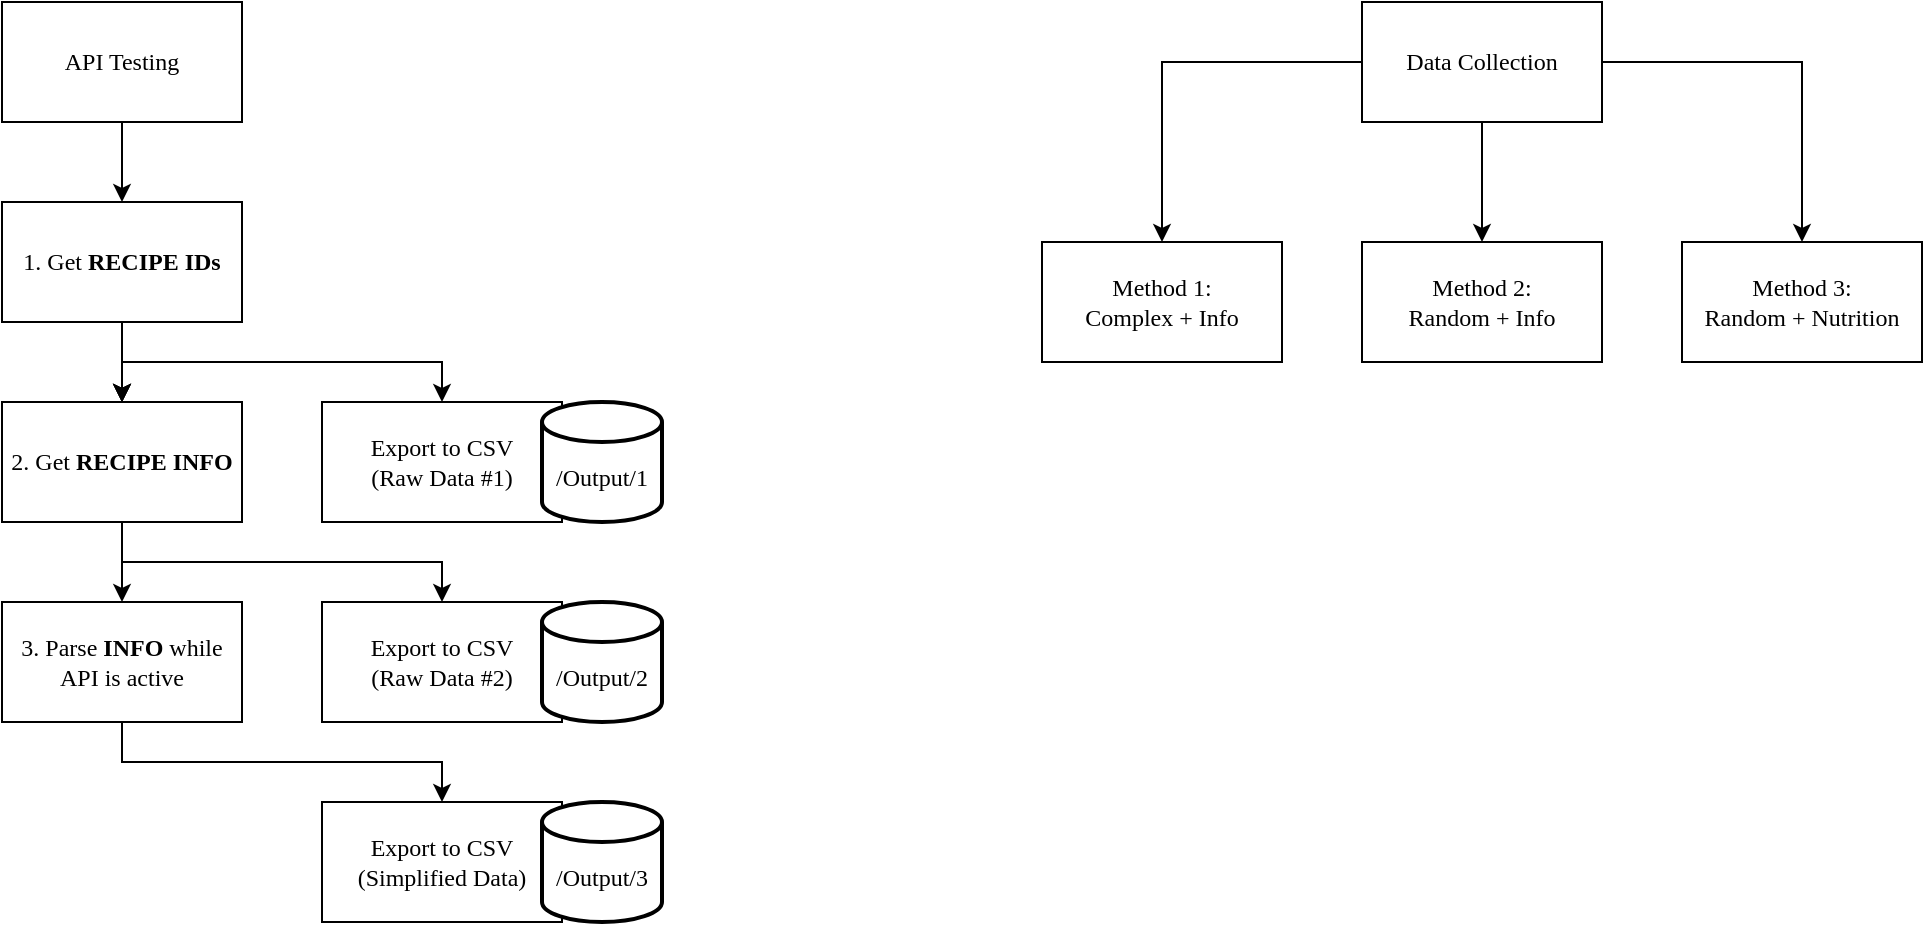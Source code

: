 <mxfile version="21.6.8" type="device">
  <diagram name="Page-1" id="gVSUHlGTG-4Eg5-McVc7">
    <mxGraphModel dx="-427" dy="1214" grid="1" gridSize="10" guides="1" tooltips="1" connect="1" arrows="1" fold="1" page="1" pageScale="1" pageWidth="1169" pageHeight="827" math="0" shadow="0">
      <root>
        <mxCell id="0" />
        <mxCell id="1" parent="0" />
        <mxCell id="N8zH-SGiHMXlSYolH_b--1" value="" style="edgeStyle=orthogonalEdgeStyle;rounded=0;orthogonalLoop=1;jettySize=auto;html=1;fontFamily=Trebuchet MS;" edge="1" parent="1" source="N8zH-SGiHMXlSYolH_b--2" target="N8zH-SGiHMXlSYolH_b--7">
          <mxGeometry relative="1" as="geometry" />
        </mxCell>
        <mxCell id="N8zH-SGiHMXlSYolH_b--2" value="API Testing" style="whiteSpace=wrap;html=1;fontFamily=Trebuchet MS;" vertex="1" parent="1">
          <mxGeometry x="1200" y="80" width="120" height="60" as="geometry" />
        </mxCell>
        <mxCell id="N8zH-SGiHMXlSYolH_b--3" value="" style="edgeStyle=orthogonalEdgeStyle;rounded=0;orthogonalLoop=1;jettySize=auto;html=1;fontFamily=Trebuchet MS;" edge="1" parent="1" source="N8zH-SGiHMXlSYolH_b--7" target="N8zH-SGiHMXlSYolH_b--10">
          <mxGeometry relative="1" as="geometry" />
        </mxCell>
        <mxCell id="N8zH-SGiHMXlSYolH_b--4" value="" style="edgeStyle=orthogonalEdgeStyle;rounded=0;orthogonalLoop=1;jettySize=auto;html=1;fontFamily=Trebuchet MS;" edge="1" parent="1" source="N8zH-SGiHMXlSYolH_b--7" target="N8zH-SGiHMXlSYolH_b--10">
          <mxGeometry relative="1" as="geometry" />
        </mxCell>
        <mxCell id="N8zH-SGiHMXlSYolH_b--5" value="" style="edgeStyle=orthogonalEdgeStyle;rounded=0;orthogonalLoop=1;jettySize=auto;html=1;fontFamily=Trebuchet MS;" edge="1" parent="1" source="N8zH-SGiHMXlSYolH_b--7" target="N8zH-SGiHMXlSYolH_b--10">
          <mxGeometry relative="1" as="geometry" />
        </mxCell>
        <mxCell id="N8zH-SGiHMXlSYolH_b--6" value="" style="edgeStyle=orthogonalEdgeStyle;rounded=0;orthogonalLoop=1;jettySize=auto;html=1;fontFamily=Trebuchet MS;" edge="1" parent="1" source="N8zH-SGiHMXlSYolH_b--7" target="N8zH-SGiHMXlSYolH_b--10">
          <mxGeometry relative="1" as="geometry" />
        </mxCell>
        <mxCell id="N8zH-SGiHMXlSYolH_b--7" value="1. Get &lt;b&gt;RECIPE IDs&lt;/b&gt;" style="whiteSpace=wrap;html=1;fontFamily=Trebuchet MS;" vertex="1" parent="1">
          <mxGeometry x="1200" y="180" width="120" height="60" as="geometry" />
        </mxCell>
        <mxCell id="N8zH-SGiHMXlSYolH_b--8" value="" style="edgeStyle=orthogonalEdgeStyle;rounded=0;orthogonalLoop=1;jettySize=auto;html=1;exitX=0.5;exitY=1;exitDx=0;exitDy=0;fontFamily=Trebuchet MS;" edge="1" parent="1" source="N8zH-SGiHMXlSYolH_b--10" target="N8zH-SGiHMXlSYolH_b--13">
          <mxGeometry relative="1" as="geometry" />
        </mxCell>
        <mxCell id="N8zH-SGiHMXlSYolH_b--9" value="" style="edgeStyle=orthogonalEdgeStyle;rounded=0;orthogonalLoop=1;jettySize=auto;html=1;fontFamily=Trebuchet MS;" edge="1" parent="1" source="N8zH-SGiHMXlSYolH_b--10" target="N8zH-SGiHMXlSYolH_b--15">
          <mxGeometry relative="1" as="geometry" />
        </mxCell>
        <mxCell id="N8zH-SGiHMXlSYolH_b--10" value="2. Get &lt;b&gt;RECIPE INFO&lt;/b&gt;" style="whiteSpace=wrap;html=1;fontFamily=Trebuchet MS;" vertex="1" parent="1">
          <mxGeometry x="1200" y="280" width="120" height="60" as="geometry" />
        </mxCell>
        <mxCell id="N8zH-SGiHMXlSYolH_b--11" value="Export to CSV&lt;br&gt;(Raw Data #1)" style="rounded=0;whiteSpace=wrap;html=1;fontFamily=Trebuchet MS;" vertex="1" parent="1">
          <mxGeometry x="1360" y="280" width="120" height="60" as="geometry" />
        </mxCell>
        <mxCell id="N8zH-SGiHMXlSYolH_b--12" value="" style="endArrow=classic;html=1;rounded=0;exitX=0.5;exitY=1;exitDx=0;exitDy=0;edgeStyle=orthogonalEdgeStyle;entryX=0.5;entryY=0;entryDx=0;entryDy=0;fontFamily=Trebuchet MS;" edge="1" parent="1" source="N8zH-SGiHMXlSYolH_b--7" target="N8zH-SGiHMXlSYolH_b--11">
          <mxGeometry width="50" height="50" relative="1" as="geometry">
            <mxPoint x="1240" y="360" as="sourcePoint" />
            <mxPoint x="1290" y="310" as="targetPoint" />
          </mxGeometry>
        </mxCell>
        <mxCell id="N8zH-SGiHMXlSYolH_b--13" value="Export to CSV&lt;br&gt;(Raw Data #2)" style="whiteSpace=wrap;html=1;fontFamily=Trebuchet MS;" vertex="1" parent="1">
          <mxGeometry x="1360" y="380" width="120" height="60" as="geometry" />
        </mxCell>
        <mxCell id="N8zH-SGiHMXlSYolH_b--14" value="" style="edgeStyle=orthogonalEdgeStyle;rounded=0;orthogonalLoop=1;jettySize=auto;html=1;exitX=0.5;exitY=1;exitDx=0;exitDy=0;fontFamily=Trebuchet MS;" edge="1" parent="1" source="N8zH-SGiHMXlSYolH_b--15" target="N8zH-SGiHMXlSYolH_b--16">
          <mxGeometry relative="1" as="geometry" />
        </mxCell>
        <mxCell id="N8zH-SGiHMXlSYolH_b--15" value="3. Parse &lt;b&gt;INFO&lt;/b&gt;&amp;nbsp;while API is active" style="whiteSpace=wrap;html=1;fontFamily=Trebuchet MS;" vertex="1" parent="1">
          <mxGeometry x="1200" y="380" width="120" height="60" as="geometry" />
        </mxCell>
        <mxCell id="N8zH-SGiHMXlSYolH_b--16" value="Export to CSV&lt;br&gt;(Simplified Data)" style="whiteSpace=wrap;html=1;fontFamily=Trebuchet MS;" vertex="1" parent="1">
          <mxGeometry x="1360" y="480" width="120" height="60" as="geometry" />
        </mxCell>
        <mxCell id="N8zH-SGiHMXlSYolH_b--17" value="&lt;br&gt;/Output/1" style="strokeWidth=2;html=1;shape=mxgraph.flowchart.database;whiteSpace=wrap;fontFamily=Trebuchet MS;" vertex="1" parent="1">
          <mxGeometry x="1470" y="280" width="60" height="60" as="geometry" />
        </mxCell>
        <mxCell id="N8zH-SGiHMXlSYolH_b--18" value="&lt;br&gt;/Output/2" style="strokeWidth=2;html=1;shape=mxgraph.flowchart.database;whiteSpace=wrap;fontFamily=Trebuchet MS;" vertex="1" parent="1">
          <mxGeometry x="1470" y="380" width="60" height="60" as="geometry" />
        </mxCell>
        <mxCell id="N8zH-SGiHMXlSYolH_b--19" value="&lt;br&gt;/Output/3" style="strokeWidth=2;html=1;shape=mxgraph.flowchart.database;whiteSpace=wrap;fontFamily=Trebuchet MS;" vertex="1" parent="1">
          <mxGeometry x="1470" y="480" width="60" height="60" as="geometry" />
        </mxCell>
        <mxCell id="N8zH-SGiHMXlSYolH_b--22" value="" style="edgeStyle=orthogonalEdgeStyle;rounded=0;orthogonalLoop=1;jettySize=auto;html=1;" edge="1" parent="1" source="N8zH-SGiHMXlSYolH_b--20" target="N8zH-SGiHMXlSYolH_b--21">
          <mxGeometry relative="1" as="geometry" />
        </mxCell>
        <mxCell id="N8zH-SGiHMXlSYolH_b--24" value="" style="edgeStyle=orthogonalEdgeStyle;rounded=0;orthogonalLoop=1;jettySize=auto;html=1;" edge="1" parent="1" source="N8zH-SGiHMXlSYolH_b--20" target="N8zH-SGiHMXlSYolH_b--23">
          <mxGeometry relative="1" as="geometry" />
        </mxCell>
        <mxCell id="N8zH-SGiHMXlSYolH_b--26" value="" style="edgeStyle=orthogonalEdgeStyle;rounded=0;orthogonalLoop=1;jettySize=auto;html=1;" edge="1" parent="1" source="N8zH-SGiHMXlSYolH_b--20" target="N8zH-SGiHMXlSYolH_b--25">
          <mxGeometry relative="1" as="geometry" />
        </mxCell>
        <mxCell id="N8zH-SGiHMXlSYolH_b--20" value="Data Collection" style="whiteSpace=wrap;html=1;fontFamily=Trebuchet MS;" vertex="1" parent="1">
          <mxGeometry x="1880" y="80" width="120" height="60" as="geometry" />
        </mxCell>
        <mxCell id="N8zH-SGiHMXlSYolH_b--21" value="Method 1:&lt;br&gt;Complex + Info" style="whiteSpace=wrap;html=1;fontFamily=Trebuchet MS;" vertex="1" parent="1">
          <mxGeometry x="1720" y="200" width="120" height="60" as="geometry" />
        </mxCell>
        <mxCell id="N8zH-SGiHMXlSYolH_b--23" value="Method 3:&lt;br&gt;Random + Nutrition" style="whiteSpace=wrap;html=1;fontFamily=Trebuchet MS;" vertex="1" parent="1">
          <mxGeometry x="2040" y="200" width="120" height="60" as="geometry" />
        </mxCell>
        <mxCell id="N8zH-SGiHMXlSYolH_b--25" value="Method 2:&lt;br&gt;Random + Info" style="whiteSpace=wrap;html=1;fontFamily=Trebuchet MS;" vertex="1" parent="1">
          <mxGeometry x="1880" y="200" width="120" height="60" as="geometry" />
        </mxCell>
      </root>
    </mxGraphModel>
  </diagram>
</mxfile>
